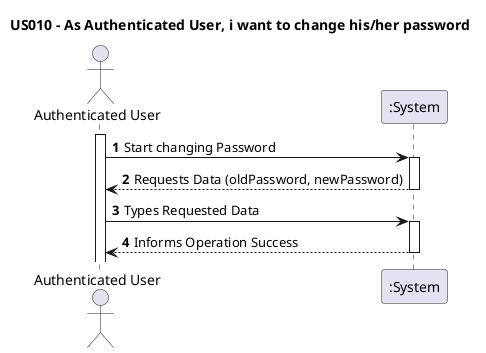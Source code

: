@startuml
'https://plantuml.com/sequence-diagram

title US010 - As Authenticated User, i want to change his/her password

autoactivate on
autonumber

actor "Authenticated User" as user
participant ":System" as System

activate user

user -> System: Start changing Password
System --> user: Requests Data (oldPassword, newPassword)

user -> System: Types Requested Data
System --> user: Informs Operation Success

@enduml